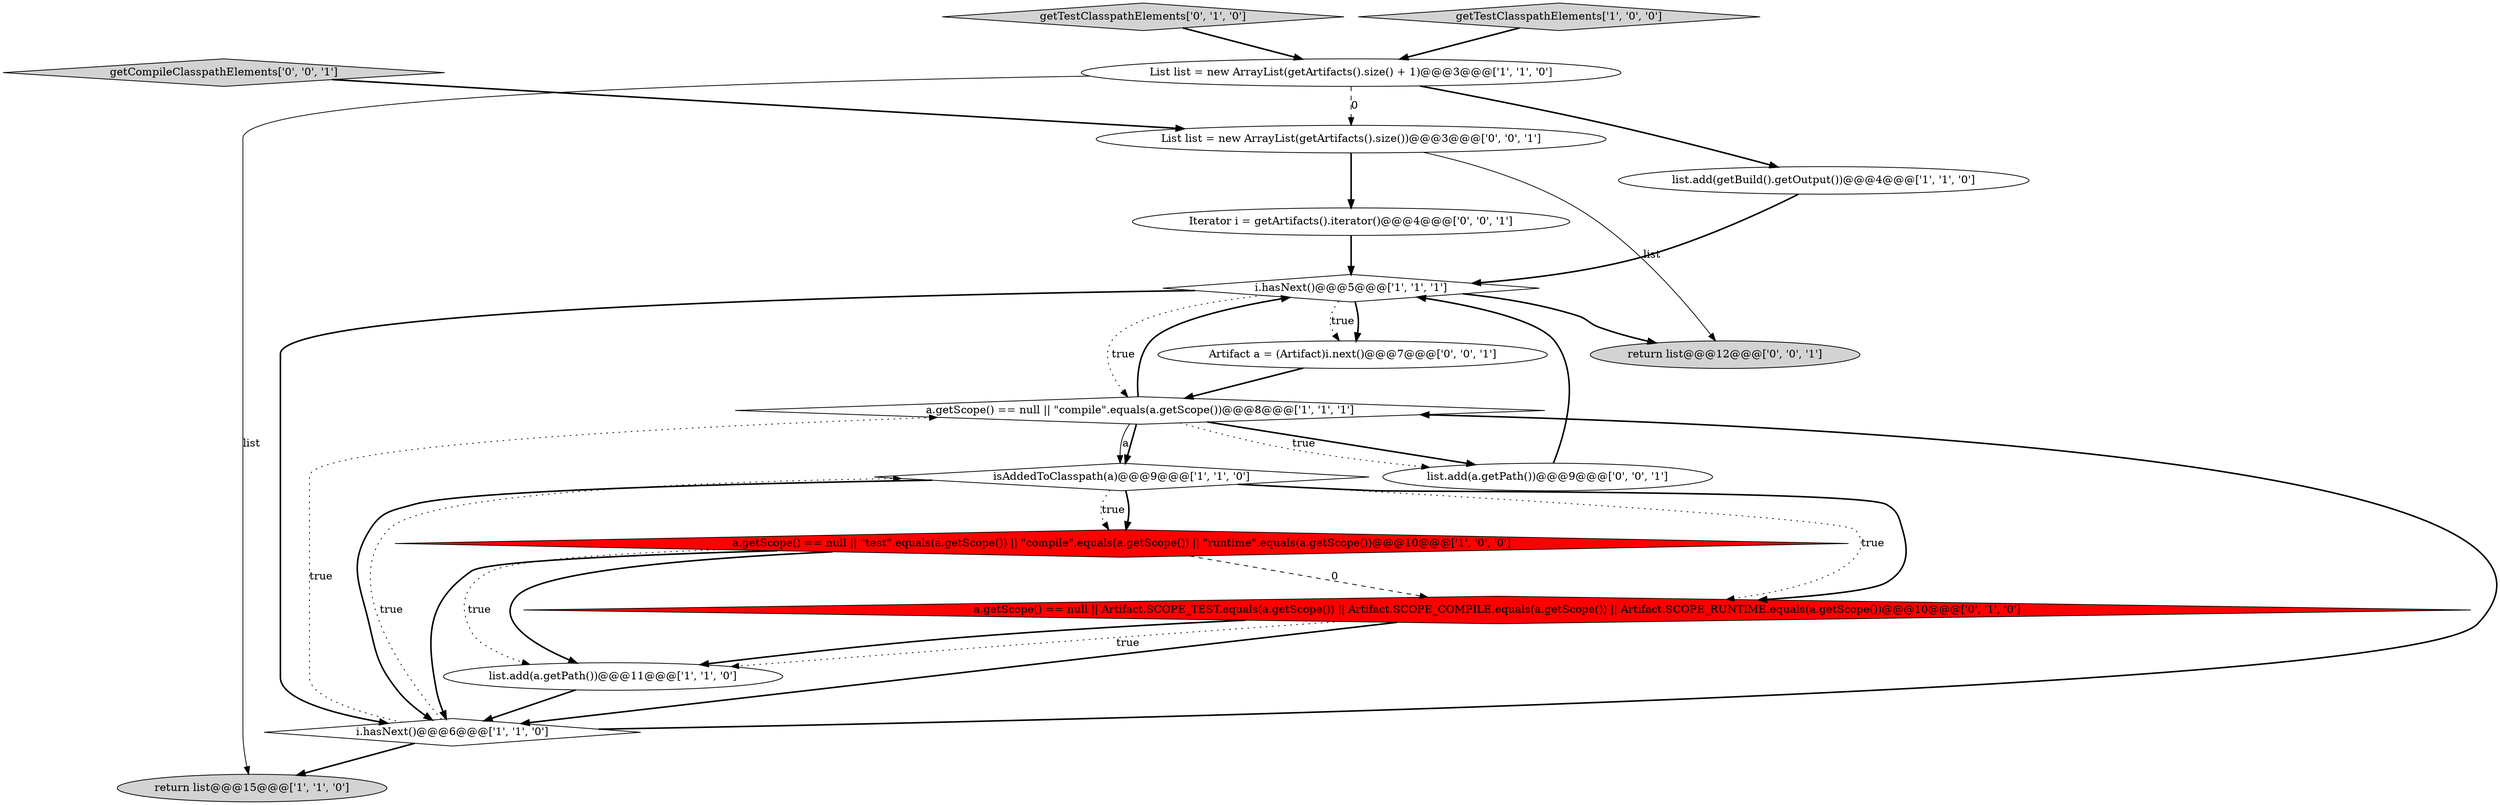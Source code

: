 digraph {
12 [style = filled, label = "List list = new ArrayList(getArtifacts().size())@@@3@@@['0', '0', '1']", fillcolor = white, shape = ellipse image = "AAA0AAABBB3BBB"];
5 [style = filled, label = "isAddedToClasspath(a)@@@9@@@['1', '1', '0']", fillcolor = white, shape = diamond image = "AAA0AAABBB1BBB"];
2 [style = filled, label = "list.add(getBuild().getOutput())@@@4@@@['1', '1', '0']", fillcolor = white, shape = ellipse image = "AAA0AAABBB1BBB"];
9 [style = filled, label = "a.getScope() == null || \"test\".equals(a.getScope()) || \"compile\".equals(a.getScope()) || \"runtime\".equals(a.getScope())@@@10@@@['1', '0', '0']", fillcolor = red, shape = diamond image = "AAA1AAABBB1BBB"];
15 [style = filled, label = "return list@@@12@@@['0', '0', '1']", fillcolor = lightgray, shape = ellipse image = "AAA0AAABBB3BBB"];
10 [style = filled, label = "a.getScope() == null || Artifact.SCOPE_TEST.equals(a.getScope()) || Artifact.SCOPE_COMPILE.equals(a.getScope()) || Artifact.SCOPE_RUNTIME.equals(a.getScope())@@@10@@@['0', '1', '0']", fillcolor = red, shape = diamond image = "AAA1AAABBB2BBB"];
16 [style = filled, label = "getCompileClasspathElements['0', '0', '1']", fillcolor = lightgray, shape = diamond image = "AAA0AAABBB3BBB"];
11 [style = filled, label = "getTestClasspathElements['0', '1', '0']", fillcolor = lightgray, shape = diamond image = "AAA0AAABBB2BBB"];
8 [style = filled, label = "getTestClasspathElements['1', '0', '0']", fillcolor = lightgray, shape = diamond image = "AAA0AAABBB1BBB"];
13 [style = filled, label = "Iterator i = getArtifacts().iterator()@@@4@@@['0', '0', '1']", fillcolor = white, shape = ellipse image = "AAA0AAABBB3BBB"];
14 [style = filled, label = "Artifact a = (Artifact)i.next()@@@7@@@['0', '0', '1']", fillcolor = white, shape = ellipse image = "AAA0AAABBB3BBB"];
4 [style = filled, label = "a.getScope() == null || \"compile\".equals(a.getScope())@@@8@@@['1', '1', '1']", fillcolor = white, shape = diamond image = "AAA0AAABBB1BBB"];
7 [style = filled, label = "i.hasNext()@@@6@@@['1', '1', '0']", fillcolor = white, shape = diamond image = "AAA0AAABBB1BBB"];
1 [style = filled, label = "List list = new ArrayList(getArtifacts().size() + 1)@@@3@@@['1', '1', '0']", fillcolor = white, shape = ellipse image = "AAA0AAABBB1BBB"];
6 [style = filled, label = "list.add(a.getPath())@@@11@@@['1', '1', '0']", fillcolor = white, shape = ellipse image = "AAA0AAABBB1BBB"];
3 [style = filled, label = "i.hasNext()@@@5@@@['1', '1', '1']", fillcolor = white, shape = diamond image = "AAA0AAABBB1BBB"];
0 [style = filled, label = "return list@@@15@@@['1', '1', '0']", fillcolor = lightgray, shape = ellipse image = "AAA0AAABBB1BBB"];
17 [style = filled, label = "list.add(a.getPath())@@@9@@@['0', '0', '1']", fillcolor = white, shape = ellipse image = "AAA0AAABBB3BBB"];
5->10 [style = bold, label=""];
4->3 [style = bold, label=""];
10->6 [style = dotted, label="true"];
9->10 [style = dashed, label="0"];
4->17 [style = bold, label=""];
5->9 [style = bold, label=""];
11->1 [style = bold, label=""];
5->10 [style = dotted, label="true"];
2->3 [style = bold, label=""];
12->15 [style = solid, label="list"];
3->14 [style = bold, label=""];
3->4 [style = dotted, label="true"];
7->0 [style = bold, label=""];
3->15 [style = bold, label=""];
7->4 [style = bold, label=""];
9->7 [style = bold, label=""];
9->6 [style = dotted, label="true"];
1->0 [style = solid, label="list"];
10->7 [style = bold, label=""];
10->6 [style = bold, label=""];
3->14 [style = dotted, label="true"];
9->6 [style = bold, label=""];
7->5 [style = dotted, label="true"];
8->1 [style = bold, label=""];
12->13 [style = bold, label=""];
1->12 [style = dashed, label="0"];
4->5 [style = solid, label="a"];
13->3 [style = bold, label=""];
3->7 [style = bold, label=""];
7->4 [style = dotted, label="true"];
17->3 [style = bold, label=""];
5->9 [style = dotted, label="true"];
5->7 [style = bold, label=""];
1->2 [style = bold, label=""];
6->7 [style = bold, label=""];
4->17 [style = dotted, label="true"];
4->5 [style = bold, label=""];
16->12 [style = bold, label=""];
14->4 [style = bold, label=""];
}
